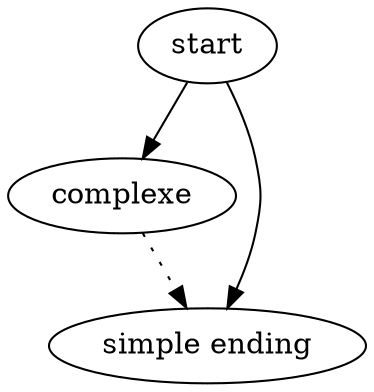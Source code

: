digraph  {
	
	n3[label="complexe"];
	n2[label="simple ending"];
	n1[label="start"];
	n3->n2[style="dotted"];
	n1->n2;
	n1->n3;
	
}
